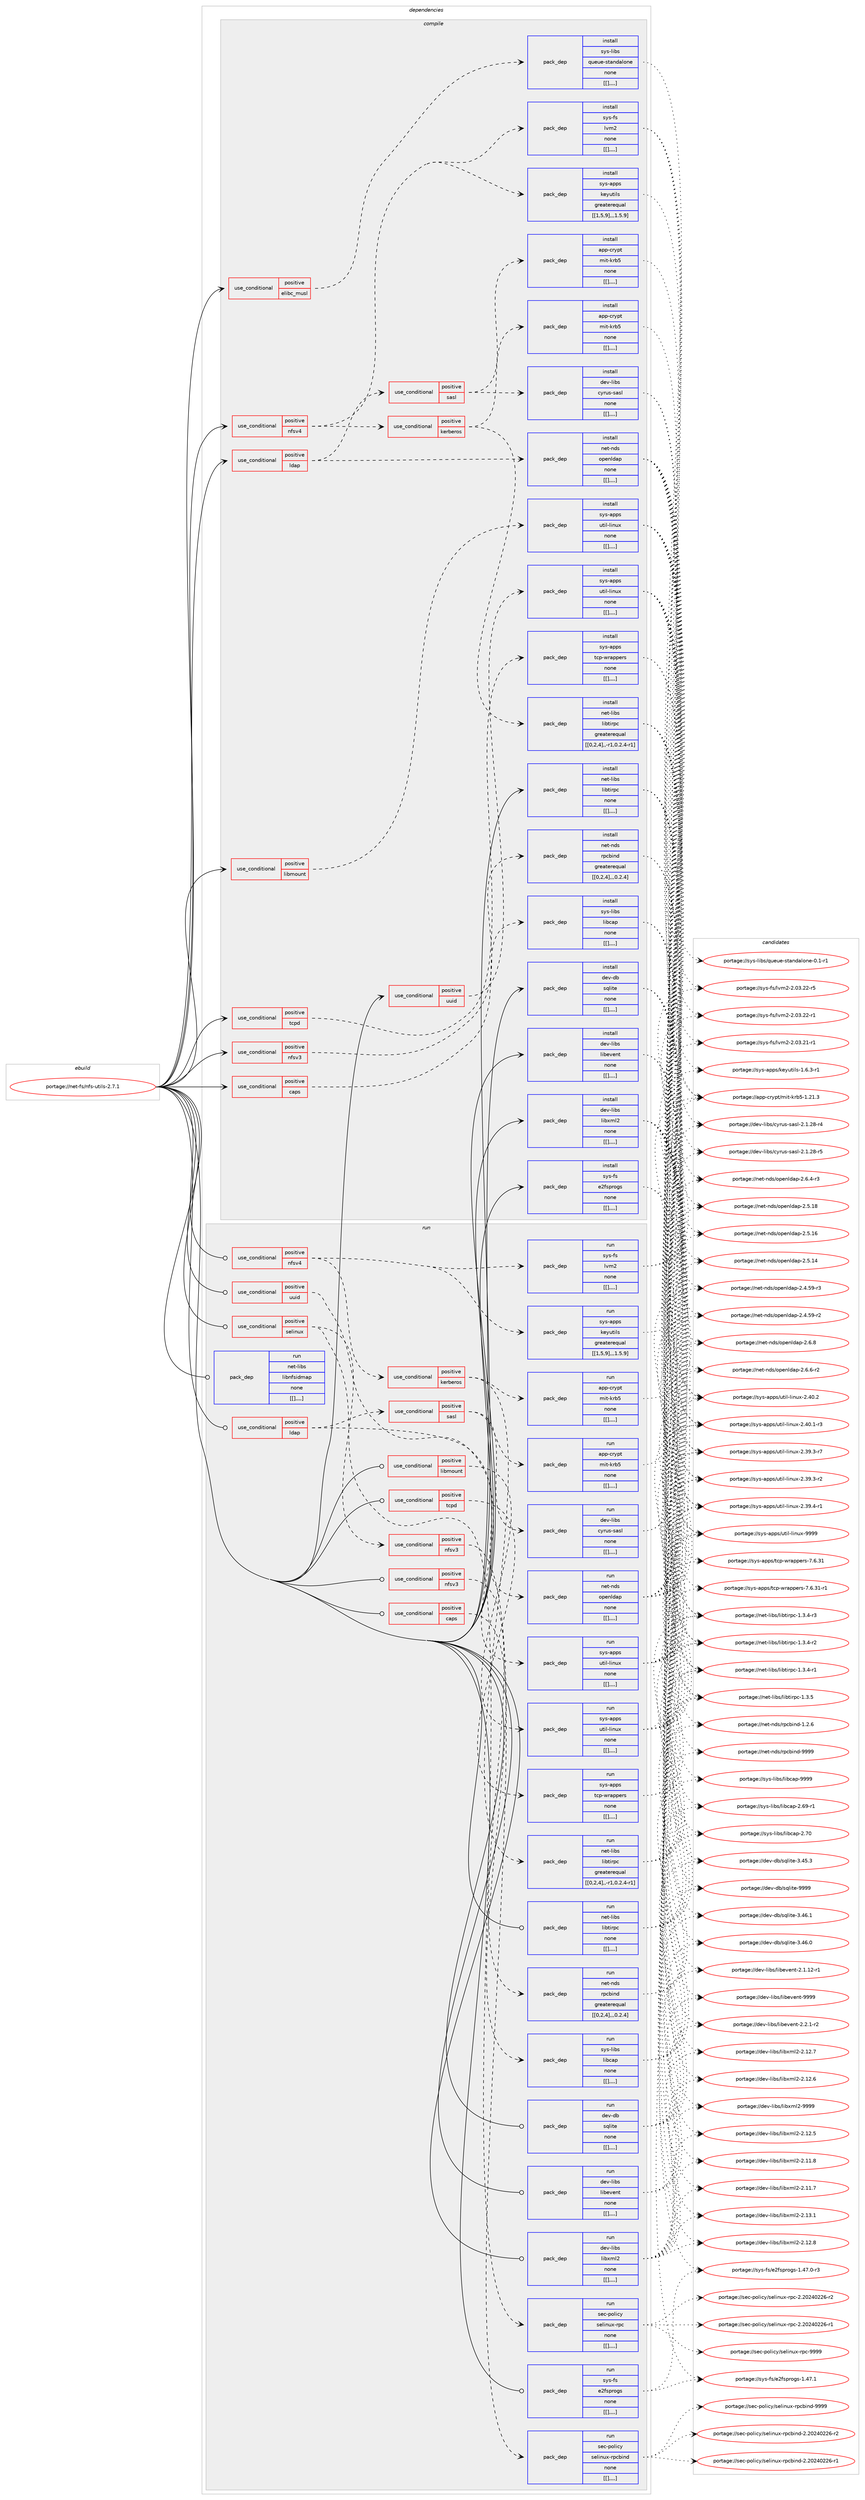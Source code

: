 digraph prolog {

# *************
# Graph options
# *************

newrank=true;
concentrate=true;
compound=true;
graph [rankdir=LR,fontname=Helvetica,fontsize=10,ranksep=1.5];#, ranksep=2.5, nodesep=0.2];
edge  [arrowhead=vee];
node  [fontname=Helvetica,fontsize=10];

# **********
# The ebuild
# **********

subgraph cluster_leftcol {
color=gray;
label=<<i>ebuild</i>>;
id [label="portage://net-fs/nfs-utils-2.7.1", color=red, width=4, href="../net-fs/nfs-utils-2.7.1.svg"];
}

# ****************
# The dependencies
# ****************

subgraph cluster_midcol {
color=gray;
label=<<i>dependencies</i>>;
subgraph cluster_compile {
fillcolor="#eeeeee";
style=filled;
label=<<i>compile</i>>;
subgraph cond95023 {
dependency366448 [label=<<TABLE BORDER="0" CELLBORDER="1" CELLSPACING="0" CELLPADDING="4"><TR><TD ROWSPAN="3" CELLPADDING="10">use_conditional</TD></TR><TR><TD>positive</TD></TR><TR><TD>caps</TD></TR></TABLE>>, shape=none, color=red];
subgraph pack268667 {
dependency366449 [label=<<TABLE BORDER="0" CELLBORDER="1" CELLSPACING="0" CELLPADDING="4" WIDTH="220"><TR><TD ROWSPAN="6" CELLPADDING="30">pack_dep</TD></TR><TR><TD WIDTH="110">install</TD></TR><TR><TD>sys-libs</TD></TR><TR><TD>libcap</TD></TR><TR><TD>none</TD></TR><TR><TD>[[],,,,]</TD></TR></TABLE>>, shape=none, color=blue];
}
dependency366448:e -> dependency366449:w [weight=20,style="dashed",arrowhead="vee"];
}
id:e -> dependency366448:w [weight=20,style="solid",arrowhead="vee"];
subgraph cond95024 {
dependency366450 [label=<<TABLE BORDER="0" CELLBORDER="1" CELLSPACING="0" CELLPADDING="4"><TR><TD ROWSPAN="3" CELLPADDING="10">use_conditional</TD></TR><TR><TD>positive</TD></TR><TR><TD>elibc_musl</TD></TR></TABLE>>, shape=none, color=red];
subgraph pack268668 {
dependency366451 [label=<<TABLE BORDER="0" CELLBORDER="1" CELLSPACING="0" CELLPADDING="4" WIDTH="220"><TR><TD ROWSPAN="6" CELLPADDING="30">pack_dep</TD></TR><TR><TD WIDTH="110">install</TD></TR><TR><TD>sys-libs</TD></TR><TR><TD>queue-standalone</TD></TR><TR><TD>none</TD></TR><TR><TD>[[],,,,]</TD></TR></TABLE>>, shape=none, color=blue];
}
dependency366450:e -> dependency366451:w [weight=20,style="dashed",arrowhead="vee"];
}
id:e -> dependency366450:w [weight=20,style="solid",arrowhead="vee"];
subgraph cond95025 {
dependency366452 [label=<<TABLE BORDER="0" CELLBORDER="1" CELLSPACING="0" CELLPADDING="4"><TR><TD ROWSPAN="3" CELLPADDING="10">use_conditional</TD></TR><TR><TD>positive</TD></TR><TR><TD>ldap</TD></TR></TABLE>>, shape=none, color=red];
subgraph pack268669 {
dependency366453 [label=<<TABLE BORDER="0" CELLBORDER="1" CELLSPACING="0" CELLPADDING="4" WIDTH="220"><TR><TD ROWSPAN="6" CELLPADDING="30">pack_dep</TD></TR><TR><TD WIDTH="110">install</TD></TR><TR><TD>net-nds</TD></TR><TR><TD>openldap</TD></TR><TR><TD>none</TD></TR><TR><TD>[[],,,,]</TD></TR></TABLE>>, shape=none, color=blue];
}
dependency366452:e -> dependency366453:w [weight=20,style="dashed",arrowhead="vee"];
subgraph cond95026 {
dependency366454 [label=<<TABLE BORDER="0" CELLBORDER="1" CELLSPACING="0" CELLPADDING="4"><TR><TD ROWSPAN="3" CELLPADDING="10">use_conditional</TD></TR><TR><TD>positive</TD></TR><TR><TD>sasl</TD></TR></TABLE>>, shape=none, color=red];
subgraph pack268670 {
dependency366455 [label=<<TABLE BORDER="0" CELLBORDER="1" CELLSPACING="0" CELLPADDING="4" WIDTH="220"><TR><TD ROWSPAN="6" CELLPADDING="30">pack_dep</TD></TR><TR><TD WIDTH="110">install</TD></TR><TR><TD>app-crypt</TD></TR><TR><TD>mit-krb5</TD></TR><TR><TD>none</TD></TR><TR><TD>[[],,,,]</TD></TR></TABLE>>, shape=none, color=blue];
}
dependency366454:e -> dependency366455:w [weight=20,style="dashed",arrowhead="vee"];
subgraph pack268671 {
dependency366456 [label=<<TABLE BORDER="0" CELLBORDER="1" CELLSPACING="0" CELLPADDING="4" WIDTH="220"><TR><TD ROWSPAN="6" CELLPADDING="30">pack_dep</TD></TR><TR><TD WIDTH="110">install</TD></TR><TR><TD>dev-libs</TD></TR><TR><TD>cyrus-sasl</TD></TR><TR><TD>none</TD></TR><TR><TD>[[],,,,]</TD></TR></TABLE>>, shape=none, color=blue];
}
dependency366454:e -> dependency366456:w [weight=20,style="dashed",arrowhead="vee"];
}
dependency366452:e -> dependency366454:w [weight=20,style="dashed",arrowhead="vee"];
}
id:e -> dependency366452:w [weight=20,style="solid",arrowhead="vee"];
subgraph cond95027 {
dependency366457 [label=<<TABLE BORDER="0" CELLBORDER="1" CELLSPACING="0" CELLPADDING="4"><TR><TD ROWSPAN="3" CELLPADDING="10">use_conditional</TD></TR><TR><TD>positive</TD></TR><TR><TD>libmount</TD></TR></TABLE>>, shape=none, color=red];
subgraph pack268672 {
dependency366458 [label=<<TABLE BORDER="0" CELLBORDER="1" CELLSPACING="0" CELLPADDING="4" WIDTH="220"><TR><TD ROWSPAN="6" CELLPADDING="30">pack_dep</TD></TR><TR><TD WIDTH="110">install</TD></TR><TR><TD>sys-apps</TD></TR><TR><TD>util-linux</TD></TR><TR><TD>none</TD></TR><TR><TD>[[],,,,]</TD></TR></TABLE>>, shape=none, color=blue];
}
dependency366457:e -> dependency366458:w [weight=20,style="dashed",arrowhead="vee"];
}
id:e -> dependency366457:w [weight=20,style="solid",arrowhead="vee"];
subgraph cond95028 {
dependency366459 [label=<<TABLE BORDER="0" CELLBORDER="1" CELLSPACING="0" CELLPADDING="4"><TR><TD ROWSPAN="3" CELLPADDING="10">use_conditional</TD></TR><TR><TD>positive</TD></TR><TR><TD>nfsv3</TD></TR></TABLE>>, shape=none, color=red];
subgraph pack268673 {
dependency366460 [label=<<TABLE BORDER="0" CELLBORDER="1" CELLSPACING="0" CELLPADDING="4" WIDTH="220"><TR><TD ROWSPAN="6" CELLPADDING="30">pack_dep</TD></TR><TR><TD WIDTH="110">install</TD></TR><TR><TD>net-nds</TD></TR><TR><TD>rpcbind</TD></TR><TR><TD>greaterequal</TD></TR><TR><TD>[[0,2,4],,,0.2.4]</TD></TR></TABLE>>, shape=none, color=blue];
}
dependency366459:e -> dependency366460:w [weight=20,style="dashed",arrowhead="vee"];
}
id:e -> dependency366459:w [weight=20,style="solid",arrowhead="vee"];
subgraph cond95029 {
dependency366461 [label=<<TABLE BORDER="0" CELLBORDER="1" CELLSPACING="0" CELLPADDING="4"><TR><TD ROWSPAN="3" CELLPADDING="10">use_conditional</TD></TR><TR><TD>positive</TD></TR><TR><TD>nfsv4</TD></TR></TABLE>>, shape=none, color=red];
subgraph pack268674 {
dependency366462 [label=<<TABLE BORDER="0" CELLBORDER="1" CELLSPACING="0" CELLPADDING="4" WIDTH="220"><TR><TD ROWSPAN="6" CELLPADDING="30">pack_dep</TD></TR><TR><TD WIDTH="110">install</TD></TR><TR><TD>sys-apps</TD></TR><TR><TD>keyutils</TD></TR><TR><TD>greaterequal</TD></TR><TR><TD>[[1,5,9],,,1.5.9]</TD></TR></TABLE>>, shape=none, color=blue];
}
dependency366461:e -> dependency366462:w [weight=20,style="dashed",arrowhead="vee"];
subgraph pack268675 {
dependency366463 [label=<<TABLE BORDER="0" CELLBORDER="1" CELLSPACING="0" CELLPADDING="4" WIDTH="220"><TR><TD ROWSPAN="6" CELLPADDING="30">pack_dep</TD></TR><TR><TD WIDTH="110">install</TD></TR><TR><TD>sys-fs</TD></TR><TR><TD>lvm2</TD></TR><TR><TD>none</TD></TR><TR><TD>[[],,,,]</TD></TR></TABLE>>, shape=none, color=blue];
}
dependency366461:e -> dependency366463:w [weight=20,style="dashed",arrowhead="vee"];
subgraph cond95030 {
dependency366464 [label=<<TABLE BORDER="0" CELLBORDER="1" CELLSPACING="0" CELLPADDING="4"><TR><TD ROWSPAN="3" CELLPADDING="10">use_conditional</TD></TR><TR><TD>positive</TD></TR><TR><TD>kerberos</TD></TR></TABLE>>, shape=none, color=red];
subgraph pack268676 {
dependency366465 [label=<<TABLE BORDER="0" CELLBORDER="1" CELLSPACING="0" CELLPADDING="4" WIDTH="220"><TR><TD ROWSPAN="6" CELLPADDING="30">pack_dep</TD></TR><TR><TD WIDTH="110">install</TD></TR><TR><TD>net-libs</TD></TR><TR><TD>libtirpc</TD></TR><TR><TD>greaterequal</TD></TR><TR><TD>[[0,2,4],,-r1,0.2.4-r1]</TD></TR></TABLE>>, shape=none, color=blue];
}
dependency366464:e -> dependency366465:w [weight=20,style="dashed",arrowhead="vee"];
subgraph pack268677 {
dependency366466 [label=<<TABLE BORDER="0" CELLBORDER="1" CELLSPACING="0" CELLPADDING="4" WIDTH="220"><TR><TD ROWSPAN="6" CELLPADDING="30">pack_dep</TD></TR><TR><TD WIDTH="110">install</TD></TR><TR><TD>app-crypt</TD></TR><TR><TD>mit-krb5</TD></TR><TR><TD>none</TD></TR><TR><TD>[[],,,,]</TD></TR></TABLE>>, shape=none, color=blue];
}
dependency366464:e -> dependency366466:w [weight=20,style="dashed",arrowhead="vee"];
}
dependency366461:e -> dependency366464:w [weight=20,style="dashed",arrowhead="vee"];
}
id:e -> dependency366461:w [weight=20,style="solid",arrowhead="vee"];
subgraph cond95031 {
dependency366467 [label=<<TABLE BORDER="0" CELLBORDER="1" CELLSPACING="0" CELLPADDING="4"><TR><TD ROWSPAN="3" CELLPADDING="10">use_conditional</TD></TR><TR><TD>positive</TD></TR><TR><TD>tcpd</TD></TR></TABLE>>, shape=none, color=red];
subgraph pack268678 {
dependency366468 [label=<<TABLE BORDER="0" CELLBORDER="1" CELLSPACING="0" CELLPADDING="4" WIDTH="220"><TR><TD ROWSPAN="6" CELLPADDING="30">pack_dep</TD></TR><TR><TD WIDTH="110">install</TD></TR><TR><TD>sys-apps</TD></TR><TR><TD>tcp-wrappers</TD></TR><TR><TD>none</TD></TR><TR><TD>[[],,,,]</TD></TR></TABLE>>, shape=none, color=blue];
}
dependency366467:e -> dependency366468:w [weight=20,style="dashed",arrowhead="vee"];
}
id:e -> dependency366467:w [weight=20,style="solid",arrowhead="vee"];
subgraph cond95032 {
dependency366469 [label=<<TABLE BORDER="0" CELLBORDER="1" CELLSPACING="0" CELLPADDING="4"><TR><TD ROWSPAN="3" CELLPADDING="10">use_conditional</TD></TR><TR><TD>positive</TD></TR><TR><TD>uuid</TD></TR></TABLE>>, shape=none, color=red];
subgraph pack268679 {
dependency366470 [label=<<TABLE BORDER="0" CELLBORDER="1" CELLSPACING="0" CELLPADDING="4" WIDTH="220"><TR><TD ROWSPAN="6" CELLPADDING="30">pack_dep</TD></TR><TR><TD WIDTH="110">install</TD></TR><TR><TD>sys-apps</TD></TR><TR><TD>util-linux</TD></TR><TR><TD>none</TD></TR><TR><TD>[[],,,,]</TD></TR></TABLE>>, shape=none, color=blue];
}
dependency366469:e -> dependency366470:w [weight=20,style="dashed",arrowhead="vee"];
}
id:e -> dependency366469:w [weight=20,style="solid",arrowhead="vee"];
subgraph pack268680 {
dependency366471 [label=<<TABLE BORDER="0" CELLBORDER="1" CELLSPACING="0" CELLPADDING="4" WIDTH="220"><TR><TD ROWSPAN="6" CELLPADDING="30">pack_dep</TD></TR><TR><TD WIDTH="110">install</TD></TR><TR><TD>dev-db</TD></TR><TR><TD>sqlite</TD></TR><TR><TD>none</TD></TR><TR><TD>[[],,,,]</TD></TR></TABLE>>, shape=none, color=blue];
}
id:e -> dependency366471:w [weight=20,style="solid",arrowhead="vee"];
subgraph pack268681 {
dependency366472 [label=<<TABLE BORDER="0" CELLBORDER="1" CELLSPACING="0" CELLPADDING="4" WIDTH="220"><TR><TD ROWSPAN="6" CELLPADDING="30">pack_dep</TD></TR><TR><TD WIDTH="110">install</TD></TR><TR><TD>dev-libs</TD></TR><TR><TD>libevent</TD></TR><TR><TD>none</TD></TR><TR><TD>[[],,,,]</TD></TR></TABLE>>, shape=none, color=blue];
}
id:e -> dependency366472:w [weight=20,style="solid",arrowhead="vee"];
subgraph pack268682 {
dependency366473 [label=<<TABLE BORDER="0" CELLBORDER="1" CELLSPACING="0" CELLPADDING="4" WIDTH="220"><TR><TD ROWSPAN="6" CELLPADDING="30">pack_dep</TD></TR><TR><TD WIDTH="110">install</TD></TR><TR><TD>dev-libs</TD></TR><TR><TD>libxml2</TD></TR><TR><TD>none</TD></TR><TR><TD>[[],,,,]</TD></TR></TABLE>>, shape=none, color=blue];
}
id:e -> dependency366473:w [weight=20,style="solid",arrowhead="vee"];
subgraph pack268683 {
dependency366474 [label=<<TABLE BORDER="0" CELLBORDER="1" CELLSPACING="0" CELLPADDING="4" WIDTH="220"><TR><TD ROWSPAN="6" CELLPADDING="30">pack_dep</TD></TR><TR><TD WIDTH="110">install</TD></TR><TR><TD>net-libs</TD></TR><TR><TD>libtirpc</TD></TR><TR><TD>none</TD></TR><TR><TD>[[],,,,]</TD></TR></TABLE>>, shape=none, color=blue];
}
id:e -> dependency366474:w [weight=20,style="solid",arrowhead="vee"];
subgraph pack268684 {
dependency366475 [label=<<TABLE BORDER="0" CELLBORDER="1" CELLSPACING="0" CELLPADDING="4" WIDTH="220"><TR><TD ROWSPAN="6" CELLPADDING="30">pack_dep</TD></TR><TR><TD WIDTH="110">install</TD></TR><TR><TD>sys-fs</TD></TR><TR><TD>e2fsprogs</TD></TR><TR><TD>none</TD></TR><TR><TD>[[],,,,]</TD></TR></TABLE>>, shape=none, color=blue];
}
id:e -> dependency366475:w [weight=20,style="solid",arrowhead="vee"];
}
subgraph cluster_compileandrun {
fillcolor="#eeeeee";
style=filled;
label=<<i>compile and run</i>>;
}
subgraph cluster_run {
fillcolor="#eeeeee";
style=filled;
label=<<i>run</i>>;
subgraph cond95033 {
dependency366476 [label=<<TABLE BORDER="0" CELLBORDER="1" CELLSPACING="0" CELLPADDING="4"><TR><TD ROWSPAN="3" CELLPADDING="10">use_conditional</TD></TR><TR><TD>positive</TD></TR><TR><TD>caps</TD></TR></TABLE>>, shape=none, color=red];
subgraph pack268685 {
dependency366477 [label=<<TABLE BORDER="0" CELLBORDER="1" CELLSPACING="0" CELLPADDING="4" WIDTH="220"><TR><TD ROWSPAN="6" CELLPADDING="30">pack_dep</TD></TR><TR><TD WIDTH="110">run</TD></TR><TR><TD>sys-libs</TD></TR><TR><TD>libcap</TD></TR><TR><TD>none</TD></TR><TR><TD>[[],,,,]</TD></TR></TABLE>>, shape=none, color=blue];
}
dependency366476:e -> dependency366477:w [weight=20,style="dashed",arrowhead="vee"];
}
id:e -> dependency366476:w [weight=20,style="solid",arrowhead="odot"];
subgraph cond95034 {
dependency366478 [label=<<TABLE BORDER="0" CELLBORDER="1" CELLSPACING="0" CELLPADDING="4"><TR><TD ROWSPAN="3" CELLPADDING="10">use_conditional</TD></TR><TR><TD>positive</TD></TR><TR><TD>ldap</TD></TR></TABLE>>, shape=none, color=red];
subgraph pack268686 {
dependency366479 [label=<<TABLE BORDER="0" CELLBORDER="1" CELLSPACING="0" CELLPADDING="4" WIDTH="220"><TR><TD ROWSPAN="6" CELLPADDING="30">pack_dep</TD></TR><TR><TD WIDTH="110">run</TD></TR><TR><TD>net-nds</TD></TR><TR><TD>openldap</TD></TR><TR><TD>none</TD></TR><TR><TD>[[],,,,]</TD></TR></TABLE>>, shape=none, color=blue];
}
dependency366478:e -> dependency366479:w [weight=20,style="dashed",arrowhead="vee"];
subgraph cond95035 {
dependency366480 [label=<<TABLE BORDER="0" CELLBORDER="1" CELLSPACING="0" CELLPADDING="4"><TR><TD ROWSPAN="3" CELLPADDING="10">use_conditional</TD></TR><TR><TD>positive</TD></TR><TR><TD>sasl</TD></TR></TABLE>>, shape=none, color=red];
subgraph pack268687 {
dependency366481 [label=<<TABLE BORDER="0" CELLBORDER="1" CELLSPACING="0" CELLPADDING="4" WIDTH="220"><TR><TD ROWSPAN="6" CELLPADDING="30">pack_dep</TD></TR><TR><TD WIDTH="110">run</TD></TR><TR><TD>app-crypt</TD></TR><TR><TD>mit-krb5</TD></TR><TR><TD>none</TD></TR><TR><TD>[[],,,,]</TD></TR></TABLE>>, shape=none, color=blue];
}
dependency366480:e -> dependency366481:w [weight=20,style="dashed",arrowhead="vee"];
subgraph pack268688 {
dependency366482 [label=<<TABLE BORDER="0" CELLBORDER="1" CELLSPACING="0" CELLPADDING="4" WIDTH="220"><TR><TD ROWSPAN="6" CELLPADDING="30">pack_dep</TD></TR><TR><TD WIDTH="110">run</TD></TR><TR><TD>dev-libs</TD></TR><TR><TD>cyrus-sasl</TD></TR><TR><TD>none</TD></TR><TR><TD>[[],,,,]</TD></TR></TABLE>>, shape=none, color=blue];
}
dependency366480:e -> dependency366482:w [weight=20,style="dashed",arrowhead="vee"];
}
dependency366478:e -> dependency366480:w [weight=20,style="dashed",arrowhead="vee"];
}
id:e -> dependency366478:w [weight=20,style="solid",arrowhead="odot"];
subgraph cond95036 {
dependency366483 [label=<<TABLE BORDER="0" CELLBORDER="1" CELLSPACING="0" CELLPADDING="4"><TR><TD ROWSPAN="3" CELLPADDING="10">use_conditional</TD></TR><TR><TD>positive</TD></TR><TR><TD>libmount</TD></TR></TABLE>>, shape=none, color=red];
subgraph pack268689 {
dependency366484 [label=<<TABLE BORDER="0" CELLBORDER="1" CELLSPACING="0" CELLPADDING="4" WIDTH="220"><TR><TD ROWSPAN="6" CELLPADDING="30">pack_dep</TD></TR><TR><TD WIDTH="110">run</TD></TR><TR><TD>sys-apps</TD></TR><TR><TD>util-linux</TD></TR><TR><TD>none</TD></TR><TR><TD>[[],,,,]</TD></TR></TABLE>>, shape=none, color=blue];
}
dependency366483:e -> dependency366484:w [weight=20,style="dashed",arrowhead="vee"];
}
id:e -> dependency366483:w [weight=20,style="solid",arrowhead="odot"];
subgraph cond95037 {
dependency366485 [label=<<TABLE BORDER="0" CELLBORDER="1" CELLSPACING="0" CELLPADDING="4"><TR><TD ROWSPAN="3" CELLPADDING="10">use_conditional</TD></TR><TR><TD>positive</TD></TR><TR><TD>nfsv3</TD></TR></TABLE>>, shape=none, color=red];
subgraph pack268690 {
dependency366486 [label=<<TABLE BORDER="0" CELLBORDER="1" CELLSPACING="0" CELLPADDING="4" WIDTH="220"><TR><TD ROWSPAN="6" CELLPADDING="30">pack_dep</TD></TR><TR><TD WIDTH="110">run</TD></TR><TR><TD>net-nds</TD></TR><TR><TD>rpcbind</TD></TR><TR><TD>greaterequal</TD></TR><TR><TD>[[0,2,4],,,0.2.4]</TD></TR></TABLE>>, shape=none, color=blue];
}
dependency366485:e -> dependency366486:w [weight=20,style="dashed",arrowhead="vee"];
}
id:e -> dependency366485:w [weight=20,style="solid",arrowhead="odot"];
subgraph cond95038 {
dependency366487 [label=<<TABLE BORDER="0" CELLBORDER="1" CELLSPACING="0" CELLPADDING="4"><TR><TD ROWSPAN="3" CELLPADDING="10">use_conditional</TD></TR><TR><TD>positive</TD></TR><TR><TD>nfsv4</TD></TR></TABLE>>, shape=none, color=red];
subgraph pack268691 {
dependency366488 [label=<<TABLE BORDER="0" CELLBORDER="1" CELLSPACING="0" CELLPADDING="4" WIDTH="220"><TR><TD ROWSPAN="6" CELLPADDING="30">pack_dep</TD></TR><TR><TD WIDTH="110">run</TD></TR><TR><TD>sys-apps</TD></TR><TR><TD>keyutils</TD></TR><TR><TD>greaterequal</TD></TR><TR><TD>[[1,5,9],,,1.5.9]</TD></TR></TABLE>>, shape=none, color=blue];
}
dependency366487:e -> dependency366488:w [weight=20,style="dashed",arrowhead="vee"];
subgraph pack268692 {
dependency366489 [label=<<TABLE BORDER="0" CELLBORDER="1" CELLSPACING="0" CELLPADDING="4" WIDTH="220"><TR><TD ROWSPAN="6" CELLPADDING="30">pack_dep</TD></TR><TR><TD WIDTH="110">run</TD></TR><TR><TD>sys-fs</TD></TR><TR><TD>lvm2</TD></TR><TR><TD>none</TD></TR><TR><TD>[[],,,,]</TD></TR></TABLE>>, shape=none, color=blue];
}
dependency366487:e -> dependency366489:w [weight=20,style="dashed",arrowhead="vee"];
subgraph cond95039 {
dependency366490 [label=<<TABLE BORDER="0" CELLBORDER="1" CELLSPACING="0" CELLPADDING="4"><TR><TD ROWSPAN="3" CELLPADDING="10">use_conditional</TD></TR><TR><TD>positive</TD></TR><TR><TD>kerberos</TD></TR></TABLE>>, shape=none, color=red];
subgraph pack268693 {
dependency366491 [label=<<TABLE BORDER="0" CELLBORDER="1" CELLSPACING="0" CELLPADDING="4" WIDTH="220"><TR><TD ROWSPAN="6" CELLPADDING="30">pack_dep</TD></TR><TR><TD WIDTH="110">run</TD></TR><TR><TD>net-libs</TD></TR><TR><TD>libtirpc</TD></TR><TR><TD>greaterequal</TD></TR><TR><TD>[[0,2,4],,-r1,0.2.4-r1]</TD></TR></TABLE>>, shape=none, color=blue];
}
dependency366490:e -> dependency366491:w [weight=20,style="dashed",arrowhead="vee"];
subgraph pack268694 {
dependency366492 [label=<<TABLE BORDER="0" CELLBORDER="1" CELLSPACING="0" CELLPADDING="4" WIDTH="220"><TR><TD ROWSPAN="6" CELLPADDING="30">pack_dep</TD></TR><TR><TD WIDTH="110">run</TD></TR><TR><TD>app-crypt</TD></TR><TR><TD>mit-krb5</TD></TR><TR><TD>none</TD></TR><TR><TD>[[],,,,]</TD></TR></TABLE>>, shape=none, color=blue];
}
dependency366490:e -> dependency366492:w [weight=20,style="dashed",arrowhead="vee"];
}
dependency366487:e -> dependency366490:w [weight=20,style="dashed",arrowhead="vee"];
}
id:e -> dependency366487:w [weight=20,style="solid",arrowhead="odot"];
subgraph cond95040 {
dependency366493 [label=<<TABLE BORDER="0" CELLBORDER="1" CELLSPACING="0" CELLPADDING="4"><TR><TD ROWSPAN="3" CELLPADDING="10">use_conditional</TD></TR><TR><TD>positive</TD></TR><TR><TD>selinux</TD></TR></TABLE>>, shape=none, color=red];
subgraph pack268695 {
dependency366494 [label=<<TABLE BORDER="0" CELLBORDER="1" CELLSPACING="0" CELLPADDING="4" WIDTH="220"><TR><TD ROWSPAN="6" CELLPADDING="30">pack_dep</TD></TR><TR><TD WIDTH="110">run</TD></TR><TR><TD>sec-policy</TD></TR><TR><TD>selinux-rpc</TD></TR><TR><TD>none</TD></TR><TR><TD>[[],,,,]</TD></TR></TABLE>>, shape=none, color=blue];
}
dependency366493:e -> dependency366494:w [weight=20,style="dashed",arrowhead="vee"];
subgraph cond95041 {
dependency366495 [label=<<TABLE BORDER="0" CELLBORDER="1" CELLSPACING="0" CELLPADDING="4"><TR><TD ROWSPAN="3" CELLPADDING="10">use_conditional</TD></TR><TR><TD>positive</TD></TR><TR><TD>nfsv3</TD></TR></TABLE>>, shape=none, color=red];
subgraph pack268696 {
dependency366496 [label=<<TABLE BORDER="0" CELLBORDER="1" CELLSPACING="0" CELLPADDING="4" WIDTH="220"><TR><TD ROWSPAN="6" CELLPADDING="30">pack_dep</TD></TR><TR><TD WIDTH="110">run</TD></TR><TR><TD>sec-policy</TD></TR><TR><TD>selinux-rpcbind</TD></TR><TR><TD>none</TD></TR><TR><TD>[[],,,,]</TD></TR></TABLE>>, shape=none, color=blue];
}
dependency366495:e -> dependency366496:w [weight=20,style="dashed",arrowhead="vee"];
}
dependency366493:e -> dependency366495:w [weight=20,style="dashed",arrowhead="vee"];
}
id:e -> dependency366493:w [weight=20,style="solid",arrowhead="odot"];
subgraph cond95042 {
dependency366497 [label=<<TABLE BORDER="0" CELLBORDER="1" CELLSPACING="0" CELLPADDING="4"><TR><TD ROWSPAN="3" CELLPADDING="10">use_conditional</TD></TR><TR><TD>positive</TD></TR><TR><TD>tcpd</TD></TR></TABLE>>, shape=none, color=red];
subgraph pack268697 {
dependency366498 [label=<<TABLE BORDER="0" CELLBORDER="1" CELLSPACING="0" CELLPADDING="4" WIDTH="220"><TR><TD ROWSPAN="6" CELLPADDING="30">pack_dep</TD></TR><TR><TD WIDTH="110">run</TD></TR><TR><TD>sys-apps</TD></TR><TR><TD>tcp-wrappers</TD></TR><TR><TD>none</TD></TR><TR><TD>[[],,,,]</TD></TR></TABLE>>, shape=none, color=blue];
}
dependency366497:e -> dependency366498:w [weight=20,style="dashed",arrowhead="vee"];
}
id:e -> dependency366497:w [weight=20,style="solid",arrowhead="odot"];
subgraph cond95043 {
dependency366499 [label=<<TABLE BORDER="0" CELLBORDER="1" CELLSPACING="0" CELLPADDING="4"><TR><TD ROWSPAN="3" CELLPADDING="10">use_conditional</TD></TR><TR><TD>positive</TD></TR><TR><TD>uuid</TD></TR></TABLE>>, shape=none, color=red];
subgraph pack268698 {
dependency366500 [label=<<TABLE BORDER="0" CELLBORDER="1" CELLSPACING="0" CELLPADDING="4" WIDTH="220"><TR><TD ROWSPAN="6" CELLPADDING="30">pack_dep</TD></TR><TR><TD WIDTH="110">run</TD></TR><TR><TD>sys-apps</TD></TR><TR><TD>util-linux</TD></TR><TR><TD>none</TD></TR><TR><TD>[[],,,,]</TD></TR></TABLE>>, shape=none, color=blue];
}
dependency366499:e -> dependency366500:w [weight=20,style="dashed",arrowhead="vee"];
}
id:e -> dependency366499:w [weight=20,style="solid",arrowhead="odot"];
subgraph pack268699 {
dependency366501 [label=<<TABLE BORDER="0" CELLBORDER="1" CELLSPACING="0" CELLPADDING="4" WIDTH="220"><TR><TD ROWSPAN="6" CELLPADDING="30">pack_dep</TD></TR><TR><TD WIDTH="110">run</TD></TR><TR><TD>dev-db</TD></TR><TR><TD>sqlite</TD></TR><TR><TD>none</TD></TR><TR><TD>[[],,,,]</TD></TR></TABLE>>, shape=none, color=blue];
}
id:e -> dependency366501:w [weight=20,style="solid",arrowhead="odot"];
subgraph pack268700 {
dependency366502 [label=<<TABLE BORDER="0" CELLBORDER="1" CELLSPACING="0" CELLPADDING="4" WIDTH="220"><TR><TD ROWSPAN="6" CELLPADDING="30">pack_dep</TD></TR><TR><TD WIDTH="110">run</TD></TR><TR><TD>dev-libs</TD></TR><TR><TD>libevent</TD></TR><TR><TD>none</TD></TR><TR><TD>[[],,,,]</TD></TR></TABLE>>, shape=none, color=blue];
}
id:e -> dependency366502:w [weight=20,style="solid",arrowhead="odot"];
subgraph pack268701 {
dependency366503 [label=<<TABLE BORDER="0" CELLBORDER="1" CELLSPACING="0" CELLPADDING="4" WIDTH="220"><TR><TD ROWSPAN="6" CELLPADDING="30">pack_dep</TD></TR><TR><TD WIDTH="110">run</TD></TR><TR><TD>dev-libs</TD></TR><TR><TD>libxml2</TD></TR><TR><TD>none</TD></TR><TR><TD>[[],,,,]</TD></TR></TABLE>>, shape=none, color=blue];
}
id:e -> dependency366503:w [weight=20,style="solid",arrowhead="odot"];
subgraph pack268702 {
dependency366504 [label=<<TABLE BORDER="0" CELLBORDER="1" CELLSPACING="0" CELLPADDING="4" WIDTH="220"><TR><TD ROWSPAN="6" CELLPADDING="30">pack_dep</TD></TR><TR><TD WIDTH="110">run</TD></TR><TR><TD>net-libs</TD></TR><TR><TD>libtirpc</TD></TR><TR><TD>none</TD></TR><TR><TD>[[],,,,]</TD></TR></TABLE>>, shape=none, color=blue];
}
id:e -> dependency366504:w [weight=20,style="solid",arrowhead="odot"];
subgraph pack268703 {
dependency366505 [label=<<TABLE BORDER="0" CELLBORDER="1" CELLSPACING="0" CELLPADDING="4" WIDTH="220"><TR><TD ROWSPAN="6" CELLPADDING="30">pack_dep</TD></TR><TR><TD WIDTH="110">run</TD></TR><TR><TD>sys-fs</TD></TR><TR><TD>e2fsprogs</TD></TR><TR><TD>none</TD></TR><TR><TD>[[],,,,]</TD></TR></TABLE>>, shape=none, color=blue];
}
id:e -> dependency366505:w [weight=20,style="solid",arrowhead="odot"];
subgraph pack268704 {
dependency366506 [label=<<TABLE BORDER="0" CELLBORDER="1" CELLSPACING="0" CELLPADDING="4" WIDTH="220"><TR><TD ROWSPAN="6" CELLPADDING="30">pack_dep</TD></TR><TR><TD WIDTH="110">run</TD></TR><TR><TD>net-libs</TD></TR><TR><TD>libnfsidmap</TD></TR><TR><TD>none</TD></TR><TR><TD>[[],,,,]</TD></TR></TABLE>>, shape=none, color=blue];
}
id:e -> dependency366506:w [weight=20,style="solid",arrowhead="odot"];
}
}

# **************
# The candidates
# **************

subgraph cluster_choices {
rank=same;
color=gray;
label=<<i>candidates</i>>;

subgraph choice268667 {
color=black;
nodesep=1;
choice1151211154510810598115471081059899971124557575757 [label="portage://sys-libs/libcap-9999", color=red, width=4,href="../sys-libs/libcap-9999.svg"];
choice1151211154510810598115471081059899971124550465548 [label="portage://sys-libs/libcap-2.70", color=red, width=4,href="../sys-libs/libcap-2.70.svg"];
choice11512111545108105981154710810598999711245504654574511449 [label="portage://sys-libs/libcap-2.69-r1", color=red, width=4,href="../sys-libs/libcap-2.69-r1.svg"];
dependency366449:e -> choice1151211154510810598115471081059899971124557575757:w [style=dotted,weight="100"];
dependency366449:e -> choice1151211154510810598115471081059899971124550465548:w [style=dotted,weight="100"];
dependency366449:e -> choice11512111545108105981154710810598999711245504654574511449:w [style=dotted,weight="100"];
}
subgraph choice268668 {
color=black;
nodesep=1;
choice115121115451081059811547113117101117101451151169711010097108111110101454846494511449 [label="portage://sys-libs/queue-standalone-0.1-r1", color=red, width=4,href="../sys-libs/queue-standalone-0.1-r1.svg"];
dependency366451:e -> choice115121115451081059811547113117101117101451151169711010097108111110101454846494511449:w [style=dotted,weight="100"];
}
subgraph choice268669 {
color=black;
nodesep=1;
choice110101116451101001154711111210111010810097112455046544656 [label="portage://net-nds/openldap-2.6.8", color=red, width=4,href="../net-nds/openldap-2.6.8.svg"];
choice1101011164511010011547111112101110108100971124550465446544511450 [label="portage://net-nds/openldap-2.6.6-r2", color=red, width=4,href="../net-nds/openldap-2.6.6-r2.svg"];
choice1101011164511010011547111112101110108100971124550465446524511451 [label="portage://net-nds/openldap-2.6.4-r3", color=red, width=4,href="../net-nds/openldap-2.6.4-r3.svg"];
choice11010111645110100115471111121011101081009711245504653464956 [label="portage://net-nds/openldap-2.5.18", color=red, width=4,href="../net-nds/openldap-2.5.18.svg"];
choice11010111645110100115471111121011101081009711245504653464954 [label="portage://net-nds/openldap-2.5.16", color=red, width=4,href="../net-nds/openldap-2.5.16.svg"];
choice11010111645110100115471111121011101081009711245504653464952 [label="portage://net-nds/openldap-2.5.14", color=red, width=4,href="../net-nds/openldap-2.5.14.svg"];
choice110101116451101001154711111210111010810097112455046524653574511451 [label="portage://net-nds/openldap-2.4.59-r3", color=red, width=4,href="../net-nds/openldap-2.4.59-r3.svg"];
choice110101116451101001154711111210111010810097112455046524653574511450 [label="portage://net-nds/openldap-2.4.59-r2", color=red, width=4,href="../net-nds/openldap-2.4.59-r2.svg"];
dependency366453:e -> choice110101116451101001154711111210111010810097112455046544656:w [style=dotted,weight="100"];
dependency366453:e -> choice1101011164511010011547111112101110108100971124550465446544511450:w [style=dotted,weight="100"];
dependency366453:e -> choice1101011164511010011547111112101110108100971124550465446524511451:w [style=dotted,weight="100"];
dependency366453:e -> choice11010111645110100115471111121011101081009711245504653464956:w [style=dotted,weight="100"];
dependency366453:e -> choice11010111645110100115471111121011101081009711245504653464954:w [style=dotted,weight="100"];
dependency366453:e -> choice11010111645110100115471111121011101081009711245504653464952:w [style=dotted,weight="100"];
dependency366453:e -> choice110101116451101001154711111210111010810097112455046524653574511451:w [style=dotted,weight="100"];
dependency366453:e -> choice110101116451101001154711111210111010810097112455046524653574511450:w [style=dotted,weight="100"];
}
subgraph choice268670 {
color=black;
nodesep=1;
choice9711211245991141211121164710910511645107114985345494650494651 [label="portage://app-crypt/mit-krb5-1.21.3", color=red, width=4,href="../app-crypt/mit-krb5-1.21.3.svg"];
dependency366455:e -> choice9711211245991141211121164710910511645107114985345494650494651:w [style=dotted,weight="100"];
}
subgraph choice268671 {
color=black;
nodesep=1;
choice100101118451081059811547991211141171154511597115108455046494650564511453 [label="portage://dev-libs/cyrus-sasl-2.1.28-r5", color=red, width=4,href="../dev-libs/cyrus-sasl-2.1.28-r5.svg"];
choice100101118451081059811547991211141171154511597115108455046494650564511452 [label="portage://dev-libs/cyrus-sasl-2.1.28-r4", color=red, width=4,href="../dev-libs/cyrus-sasl-2.1.28-r4.svg"];
dependency366456:e -> choice100101118451081059811547991211141171154511597115108455046494650564511453:w [style=dotted,weight="100"];
dependency366456:e -> choice100101118451081059811547991211141171154511597115108455046494650564511452:w [style=dotted,weight="100"];
}
subgraph choice268672 {
color=black;
nodesep=1;
choice115121115459711211211547117116105108451081051101171204557575757 [label="portage://sys-apps/util-linux-9999", color=red, width=4,href="../sys-apps/util-linux-9999.svg"];
choice1151211154597112112115471171161051084510810511011712045504652484650 [label="portage://sys-apps/util-linux-2.40.2", color=red, width=4,href="../sys-apps/util-linux-2.40.2.svg"];
choice11512111545971121121154711711610510845108105110117120455046524846494511451 [label="portage://sys-apps/util-linux-2.40.1-r3", color=red, width=4,href="../sys-apps/util-linux-2.40.1-r3.svg"];
choice11512111545971121121154711711610510845108105110117120455046515746524511449 [label="portage://sys-apps/util-linux-2.39.4-r1", color=red, width=4,href="../sys-apps/util-linux-2.39.4-r1.svg"];
choice11512111545971121121154711711610510845108105110117120455046515746514511455 [label="portage://sys-apps/util-linux-2.39.3-r7", color=red, width=4,href="../sys-apps/util-linux-2.39.3-r7.svg"];
choice11512111545971121121154711711610510845108105110117120455046515746514511450 [label="portage://sys-apps/util-linux-2.39.3-r2", color=red, width=4,href="../sys-apps/util-linux-2.39.3-r2.svg"];
dependency366458:e -> choice115121115459711211211547117116105108451081051101171204557575757:w [style=dotted,weight="100"];
dependency366458:e -> choice1151211154597112112115471171161051084510810511011712045504652484650:w [style=dotted,weight="100"];
dependency366458:e -> choice11512111545971121121154711711610510845108105110117120455046524846494511451:w [style=dotted,weight="100"];
dependency366458:e -> choice11512111545971121121154711711610510845108105110117120455046515746524511449:w [style=dotted,weight="100"];
dependency366458:e -> choice11512111545971121121154711711610510845108105110117120455046515746514511455:w [style=dotted,weight="100"];
dependency366458:e -> choice11512111545971121121154711711610510845108105110117120455046515746514511450:w [style=dotted,weight="100"];
}
subgraph choice268673 {
color=black;
nodesep=1;
choice110101116451101001154711411299981051101004557575757 [label="portage://net-nds/rpcbind-9999", color=red, width=4,href="../net-nds/rpcbind-9999.svg"];
choice11010111645110100115471141129998105110100454946504654 [label="portage://net-nds/rpcbind-1.2.6", color=red, width=4,href="../net-nds/rpcbind-1.2.6.svg"];
dependency366460:e -> choice110101116451101001154711411299981051101004557575757:w [style=dotted,weight="100"];
dependency366460:e -> choice11010111645110100115471141129998105110100454946504654:w [style=dotted,weight="100"];
}
subgraph choice268674 {
color=black;
nodesep=1;
choice1151211154597112112115471071011211171161051081154549465446514511449 [label="portage://sys-apps/keyutils-1.6.3-r1", color=red, width=4,href="../sys-apps/keyutils-1.6.3-r1.svg"];
dependency366462:e -> choice1151211154597112112115471071011211171161051081154549465446514511449:w [style=dotted,weight="100"];
}
subgraph choice268675 {
color=black;
nodesep=1;
choice11512111545102115471081181095045504648514650504511453 [label="portage://sys-fs/lvm2-2.03.22-r5", color=red, width=4,href="../sys-fs/lvm2-2.03.22-r5.svg"];
choice11512111545102115471081181095045504648514650504511449 [label="portage://sys-fs/lvm2-2.03.22-r1", color=red, width=4,href="../sys-fs/lvm2-2.03.22-r1.svg"];
choice11512111545102115471081181095045504648514650494511449 [label="portage://sys-fs/lvm2-2.03.21-r1", color=red, width=4,href="../sys-fs/lvm2-2.03.21-r1.svg"];
dependency366463:e -> choice11512111545102115471081181095045504648514650504511453:w [style=dotted,weight="100"];
dependency366463:e -> choice11512111545102115471081181095045504648514650504511449:w [style=dotted,weight="100"];
dependency366463:e -> choice11512111545102115471081181095045504648514650494511449:w [style=dotted,weight="100"];
}
subgraph choice268676 {
color=black;
nodesep=1;
choice1101011164510810598115471081059811610511411299454946514653 [label="portage://net-libs/libtirpc-1.3.5", color=red, width=4,href="../net-libs/libtirpc-1.3.5.svg"];
choice11010111645108105981154710810598116105114112994549465146524511451 [label="portage://net-libs/libtirpc-1.3.4-r3", color=red, width=4,href="../net-libs/libtirpc-1.3.4-r3.svg"];
choice11010111645108105981154710810598116105114112994549465146524511450 [label="portage://net-libs/libtirpc-1.3.4-r2", color=red, width=4,href="../net-libs/libtirpc-1.3.4-r2.svg"];
choice11010111645108105981154710810598116105114112994549465146524511449 [label="portage://net-libs/libtirpc-1.3.4-r1", color=red, width=4,href="../net-libs/libtirpc-1.3.4-r1.svg"];
dependency366465:e -> choice1101011164510810598115471081059811610511411299454946514653:w [style=dotted,weight="100"];
dependency366465:e -> choice11010111645108105981154710810598116105114112994549465146524511451:w [style=dotted,weight="100"];
dependency366465:e -> choice11010111645108105981154710810598116105114112994549465146524511450:w [style=dotted,weight="100"];
dependency366465:e -> choice11010111645108105981154710810598116105114112994549465146524511449:w [style=dotted,weight="100"];
}
subgraph choice268677 {
color=black;
nodesep=1;
choice9711211245991141211121164710910511645107114985345494650494651 [label="portage://app-crypt/mit-krb5-1.21.3", color=red, width=4,href="../app-crypt/mit-krb5-1.21.3.svg"];
dependency366466:e -> choice9711211245991141211121164710910511645107114985345494650494651:w [style=dotted,weight="100"];
}
subgraph choice268678 {
color=black;
nodesep=1;
choice115121115459711211211547116991124511911497112112101114115455546544651494511449 [label="portage://sys-apps/tcp-wrappers-7.6.31-r1", color=red, width=4,href="../sys-apps/tcp-wrappers-7.6.31-r1.svg"];
choice11512111545971121121154711699112451191149711211210111411545554654465149 [label="portage://sys-apps/tcp-wrappers-7.6.31", color=red, width=4,href="../sys-apps/tcp-wrappers-7.6.31.svg"];
dependency366468:e -> choice115121115459711211211547116991124511911497112112101114115455546544651494511449:w [style=dotted,weight="100"];
dependency366468:e -> choice11512111545971121121154711699112451191149711211210111411545554654465149:w [style=dotted,weight="100"];
}
subgraph choice268679 {
color=black;
nodesep=1;
choice115121115459711211211547117116105108451081051101171204557575757 [label="portage://sys-apps/util-linux-9999", color=red, width=4,href="../sys-apps/util-linux-9999.svg"];
choice1151211154597112112115471171161051084510810511011712045504652484650 [label="portage://sys-apps/util-linux-2.40.2", color=red, width=4,href="../sys-apps/util-linux-2.40.2.svg"];
choice11512111545971121121154711711610510845108105110117120455046524846494511451 [label="portage://sys-apps/util-linux-2.40.1-r3", color=red, width=4,href="../sys-apps/util-linux-2.40.1-r3.svg"];
choice11512111545971121121154711711610510845108105110117120455046515746524511449 [label="portage://sys-apps/util-linux-2.39.4-r1", color=red, width=4,href="../sys-apps/util-linux-2.39.4-r1.svg"];
choice11512111545971121121154711711610510845108105110117120455046515746514511455 [label="portage://sys-apps/util-linux-2.39.3-r7", color=red, width=4,href="../sys-apps/util-linux-2.39.3-r7.svg"];
choice11512111545971121121154711711610510845108105110117120455046515746514511450 [label="portage://sys-apps/util-linux-2.39.3-r2", color=red, width=4,href="../sys-apps/util-linux-2.39.3-r2.svg"];
dependency366470:e -> choice115121115459711211211547117116105108451081051101171204557575757:w [style=dotted,weight="100"];
dependency366470:e -> choice1151211154597112112115471171161051084510810511011712045504652484650:w [style=dotted,weight="100"];
dependency366470:e -> choice11512111545971121121154711711610510845108105110117120455046524846494511451:w [style=dotted,weight="100"];
dependency366470:e -> choice11512111545971121121154711711610510845108105110117120455046515746524511449:w [style=dotted,weight="100"];
dependency366470:e -> choice11512111545971121121154711711610510845108105110117120455046515746514511455:w [style=dotted,weight="100"];
dependency366470:e -> choice11512111545971121121154711711610510845108105110117120455046515746514511450:w [style=dotted,weight="100"];
}
subgraph choice268680 {
color=black;
nodesep=1;
choice1001011184510098471151131081051161014557575757 [label="portage://dev-db/sqlite-9999", color=red, width=4,href="../dev-db/sqlite-9999.svg"];
choice10010111845100984711511310810511610145514652544649 [label="portage://dev-db/sqlite-3.46.1", color=red, width=4,href="../dev-db/sqlite-3.46.1.svg"];
choice10010111845100984711511310810511610145514652544648 [label="portage://dev-db/sqlite-3.46.0", color=red, width=4,href="../dev-db/sqlite-3.46.0.svg"];
choice10010111845100984711511310810511610145514652534651 [label="portage://dev-db/sqlite-3.45.3", color=red, width=4,href="../dev-db/sqlite-3.45.3.svg"];
dependency366471:e -> choice1001011184510098471151131081051161014557575757:w [style=dotted,weight="100"];
dependency366471:e -> choice10010111845100984711511310810511610145514652544649:w [style=dotted,weight="100"];
dependency366471:e -> choice10010111845100984711511310810511610145514652544648:w [style=dotted,weight="100"];
dependency366471:e -> choice10010111845100984711511310810511610145514652534651:w [style=dotted,weight="100"];
}
subgraph choice268681 {
color=black;
nodesep=1;
choice100101118451081059811547108105981011181011101164557575757 [label="portage://dev-libs/libevent-9999", color=red, width=4,href="../dev-libs/libevent-9999.svg"];
choice100101118451081059811547108105981011181011101164550465046494511450 [label="portage://dev-libs/libevent-2.2.1-r2", color=red, width=4,href="../dev-libs/libevent-2.2.1-r2.svg"];
choice10010111845108105981154710810598101118101110116455046494649504511449 [label="portage://dev-libs/libevent-2.1.12-r1", color=red, width=4,href="../dev-libs/libevent-2.1.12-r1.svg"];
dependency366472:e -> choice100101118451081059811547108105981011181011101164557575757:w [style=dotted,weight="100"];
dependency366472:e -> choice100101118451081059811547108105981011181011101164550465046494511450:w [style=dotted,weight="100"];
dependency366472:e -> choice10010111845108105981154710810598101118101110116455046494649504511449:w [style=dotted,weight="100"];
}
subgraph choice268682 {
color=black;
nodesep=1;
choice10010111845108105981154710810598120109108504557575757 [label="portage://dev-libs/libxml2-9999", color=red, width=4,href="../dev-libs/libxml2-9999.svg"];
choice100101118451081059811547108105981201091085045504649514649 [label="portage://dev-libs/libxml2-2.13.1", color=red, width=4,href="../dev-libs/libxml2-2.13.1.svg"];
choice100101118451081059811547108105981201091085045504649504656 [label="portage://dev-libs/libxml2-2.12.8", color=red, width=4,href="../dev-libs/libxml2-2.12.8.svg"];
choice100101118451081059811547108105981201091085045504649504655 [label="portage://dev-libs/libxml2-2.12.7", color=red, width=4,href="../dev-libs/libxml2-2.12.7.svg"];
choice100101118451081059811547108105981201091085045504649504654 [label="portage://dev-libs/libxml2-2.12.6", color=red, width=4,href="../dev-libs/libxml2-2.12.6.svg"];
choice100101118451081059811547108105981201091085045504649504653 [label="portage://dev-libs/libxml2-2.12.5", color=red, width=4,href="../dev-libs/libxml2-2.12.5.svg"];
choice100101118451081059811547108105981201091085045504649494656 [label="portage://dev-libs/libxml2-2.11.8", color=red, width=4,href="../dev-libs/libxml2-2.11.8.svg"];
choice100101118451081059811547108105981201091085045504649494655 [label="portage://dev-libs/libxml2-2.11.7", color=red, width=4,href="../dev-libs/libxml2-2.11.7.svg"];
dependency366473:e -> choice10010111845108105981154710810598120109108504557575757:w [style=dotted,weight="100"];
dependency366473:e -> choice100101118451081059811547108105981201091085045504649514649:w [style=dotted,weight="100"];
dependency366473:e -> choice100101118451081059811547108105981201091085045504649504656:w [style=dotted,weight="100"];
dependency366473:e -> choice100101118451081059811547108105981201091085045504649504655:w [style=dotted,weight="100"];
dependency366473:e -> choice100101118451081059811547108105981201091085045504649504654:w [style=dotted,weight="100"];
dependency366473:e -> choice100101118451081059811547108105981201091085045504649504653:w [style=dotted,weight="100"];
dependency366473:e -> choice100101118451081059811547108105981201091085045504649494656:w [style=dotted,weight="100"];
dependency366473:e -> choice100101118451081059811547108105981201091085045504649494655:w [style=dotted,weight="100"];
}
subgraph choice268683 {
color=black;
nodesep=1;
choice1101011164510810598115471081059811610511411299454946514653 [label="portage://net-libs/libtirpc-1.3.5", color=red, width=4,href="../net-libs/libtirpc-1.3.5.svg"];
choice11010111645108105981154710810598116105114112994549465146524511451 [label="portage://net-libs/libtirpc-1.3.4-r3", color=red, width=4,href="../net-libs/libtirpc-1.3.4-r3.svg"];
choice11010111645108105981154710810598116105114112994549465146524511450 [label="portage://net-libs/libtirpc-1.3.4-r2", color=red, width=4,href="../net-libs/libtirpc-1.3.4-r2.svg"];
choice11010111645108105981154710810598116105114112994549465146524511449 [label="portage://net-libs/libtirpc-1.3.4-r1", color=red, width=4,href="../net-libs/libtirpc-1.3.4-r1.svg"];
dependency366474:e -> choice1101011164510810598115471081059811610511411299454946514653:w [style=dotted,weight="100"];
dependency366474:e -> choice11010111645108105981154710810598116105114112994549465146524511451:w [style=dotted,weight="100"];
dependency366474:e -> choice11010111645108105981154710810598116105114112994549465146524511450:w [style=dotted,weight="100"];
dependency366474:e -> choice11010111645108105981154710810598116105114112994549465146524511449:w [style=dotted,weight="100"];
}
subgraph choice268684 {
color=black;
nodesep=1;
choice11512111545102115471015010211511211411110311545494652554649 [label="portage://sys-fs/e2fsprogs-1.47.1", color=red, width=4,href="../sys-fs/e2fsprogs-1.47.1.svg"];
choice115121115451021154710150102115112114111103115454946525546484511451 [label="portage://sys-fs/e2fsprogs-1.47.0-r3", color=red, width=4,href="../sys-fs/e2fsprogs-1.47.0-r3.svg"];
dependency366475:e -> choice11512111545102115471015010211511211411110311545494652554649:w [style=dotted,weight="100"];
dependency366475:e -> choice115121115451021154710150102115112114111103115454946525546484511451:w [style=dotted,weight="100"];
}
subgraph choice268685 {
color=black;
nodesep=1;
choice1151211154510810598115471081059899971124557575757 [label="portage://sys-libs/libcap-9999", color=red, width=4,href="../sys-libs/libcap-9999.svg"];
choice1151211154510810598115471081059899971124550465548 [label="portage://sys-libs/libcap-2.70", color=red, width=4,href="../sys-libs/libcap-2.70.svg"];
choice11512111545108105981154710810598999711245504654574511449 [label="portage://sys-libs/libcap-2.69-r1", color=red, width=4,href="../sys-libs/libcap-2.69-r1.svg"];
dependency366477:e -> choice1151211154510810598115471081059899971124557575757:w [style=dotted,weight="100"];
dependency366477:e -> choice1151211154510810598115471081059899971124550465548:w [style=dotted,weight="100"];
dependency366477:e -> choice11512111545108105981154710810598999711245504654574511449:w [style=dotted,weight="100"];
}
subgraph choice268686 {
color=black;
nodesep=1;
choice110101116451101001154711111210111010810097112455046544656 [label="portage://net-nds/openldap-2.6.8", color=red, width=4,href="../net-nds/openldap-2.6.8.svg"];
choice1101011164511010011547111112101110108100971124550465446544511450 [label="portage://net-nds/openldap-2.6.6-r2", color=red, width=4,href="../net-nds/openldap-2.6.6-r2.svg"];
choice1101011164511010011547111112101110108100971124550465446524511451 [label="portage://net-nds/openldap-2.6.4-r3", color=red, width=4,href="../net-nds/openldap-2.6.4-r3.svg"];
choice11010111645110100115471111121011101081009711245504653464956 [label="portage://net-nds/openldap-2.5.18", color=red, width=4,href="../net-nds/openldap-2.5.18.svg"];
choice11010111645110100115471111121011101081009711245504653464954 [label="portage://net-nds/openldap-2.5.16", color=red, width=4,href="../net-nds/openldap-2.5.16.svg"];
choice11010111645110100115471111121011101081009711245504653464952 [label="portage://net-nds/openldap-2.5.14", color=red, width=4,href="../net-nds/openldap-2.5.14.svg"];
choice110101116451101001154711111210111010810097112455046524653574511451 [label="portage://net-nds/openldap-2.4.59-r3", color=red, width=4,href="../net-nds/openldap-2.4.59-r3.svg"];
choice110101116451101001154711111210111010810097112455046524653574511450 [label="portage://net-nds/openldap-2.4.59-r2", color=red, width=4,href="../net-nds/openldap-2.4.59-r2.svg"];
dependency366479:e -> choice110101116451101001154711111210111010810097112455046544656:w [style=dotted,weight="100"];
dependency366479:e -> choice1101011164511010011547111112101110108100971124550465446544511450:w [style=dotted,weight="100"];
dependency366479:e -> choice1101011164511010011547111112101110108100971124550465446524511451:w [style=dotted,weight="100"];
dependency366479:e -> choice11010111645110100115471111121011101081009711245504653464956:w [style=dotted,weight="100"];
dependency366479:e -> choice11010111645110100115471111121011101081009711245504653464954:w [style=dotted,weight="100"];
dependency366479:e -> choice11010111645110100115471111121011101081009711245504653464952:w [style=dotted,weight="100"];
dependency366479:e -> choice110101116451101001154711111210111010810097112455046524653574511451:w [style=dotted,weight="100"];
dependency366479:e -> choice110101116451101001154711111210111010810097112455046524653574511450:w [style=dotted,weight="100"];
}
subgraph choice268687 {
color=black;
nodesep=1;
choice9711211245991141211121164710910511645107114985345494650494651 [label="portage://app-crypt/mit-krb5-1.21.3", color=red, width=4,href="../app-crypt/mit-krb5-1.21.3.svg"];
dependency366481:e -> choice9711211245991141211121164710910511645107114985345494650494651:w [style=dotted,weight="100"];
}
subgraph choice268688 {
color=black;
nodesep=1;
choice100101118451081059811547991211141171154511597115108455046494650564511453 [label="portage://dev-libs/cyrus-sasl-2.1.28-r5", color=red, width=4,href="../dev-libs/cyrus-sasl-2.1.28-r5.svg"];
choice100101118451081059811547991211141171154511597115108455046494650564511452 [label="portage://dev-libs/cyrus-sasl-2.1.28-r4", color=red, width=4,href="../dev-libs/cyrus-sasl-2.1.28-r4.svg"];
dependency366482:e -> choice100101118451081059811547991211141171154511597115108455046494650564511453:w [style=dotted,weight="100"];
dependency366482:e -> choice100101118451081059811547991211141171154511597115108455046494650564511452:w [style=dotted,weight="100"];
}
subgraph choice268689 {
color=black;
nodesep=1;
choice115121115459711211211547117116105108451081051101171204557575757 [label="portage://sys-apps/util-linux-9999", color=red, width=4,href="../sys-apps/util-linux-9999.svg"];
choice1151211154597112112115471171161051084510810511011712045504652484650 [label="portage://sys-apps/util-linux-2.40.2", color=red, width=4,href="../sys-apps/util-linux-2.40.2.svg"];
choice11512111545971121121154711711610510845108105110117120455046524846494511451 [label="portage://sys-apps/util-linux-2.40.1-r3", color=red, width=4,href="../sys-apps/util-linux-2.40.1-r3.svg"];
choice11512111545971121121154711711610510845108105110117120455046515746524511449 [label="portage://sys-apps/util-linux-2.39.4-r1", color=red, width=4,href="../sys-apps/util-linux-2.39.4-r1.svg"];
choice11512111545971121121154711711610510845108105110117120455046515746514511455 [label="portage://sys-apps/util-linux-2.39.3-r7", color=red, width=4,href="../sys-apps/util-linux-2.39.3-r7.svg"];
choice11512111545971121121154711711610510845108105110117120455046515746514511450 [label="portage://sys-apps/util-linux-2.39.3-r2", color=red, width=4,href="../sys-apps/util-linux-2.39.3-r2.svg"];
dependency366484:e -> choice115121115459711211211547117116105108451081051101171204557575757:w [style=dotted,weight="100"];
dependency366484:e -> choice1151211154597112112115471171161051084510810511011712045504652484650:w [style=dotted,weight="100"];
dependency366484:e -> choice11512111545971121121154711711610510845108105110117120455046524846494511451:w [style=dotted,weight="100"];
dependency366484:e -> choice11512111545971121121154711711610510845108105110117120455046515746524511449:w [style=dotted,weight="100"];
dependency366484:e -> choice11512111545971121121154711711610510845108105110117120455046515746514511455:w [style=dotted,weight="100"];
dependency366484:e -> choice11512111545971121121154711711610510845108105110117120455046515746514511450:w [style=dotted,weight="100"];
}
subgraph choice268690 {
color=black;
nodesep=1;
choice110101116451101001154711411299981051101004557575757 [label="portage://net-nds/rpcbind-9999", color=red, width=4,href="../net-nds/rpcbind-9999.svg"];
choice11010111645110100115471141129998105110100454946504654 [label="portage://net-nds/rpcbind-1.2.6", color=red, width=4,href="../net-nds/rpcbind-1.2.6.svg"];
dependency366486:e -> choice110101116451101001154711411299981051101004557575757:w [style=dotted,weight="100"];
dependency366486:e -> choice11010111645110100115471141129998105110100454946504654:w [style=dotted,weight="100"];
}
subgraph choice268691 {
color=black;
nodesep=1;
choice1151211154597112112115471071011211171161051081154549465446514511449 [label="portage://sys-apps/keyutils-1.6.3-r1", color=red, width=4,href="../sys-apps/keyutils-1.6.3-r1.svg"];
dependency366488:e -> choice1151211154597112112115471071011211171161051081154549465446514511449:w [style=dotted,weight="100"];
}
subgraph choice268692 {
color=black;
nodesep=1;
choice11512111545102115471081181095045504648514650504511453 [label="portage://sys-fs/lvm2-2.03.22-r5", color=red, width=4,href="../sys-fs/lvm2-2.03.22-r5.svg"];
choice11512111545102115471081181095045504648514650504511449 [label="portage://sys-fs/lvm2-2.03.22-r1", color=red, width=4,href="../sys-fs/lvm2-2.03.22-r1.svg"];
choice11512111545102115471081181095045504648514650494511449 [label="portage://sys-fs/lvm2-2.03.21-r1", color=red, width=4,href="../sys-fs/lvm2-2.03.21-r1.svg"];
dependency366489:e -> choice11512111545102115471081181095045504648514650504511453:w [style=dotted,weight="100"];
dependency366489:e -> choice11512111545102115471081181095045504648514650504511449:w [style=dotted,weight="100"];
dependency366489:e -> choice11512111545102115471081181095045504648514650494511449:w [style=dotted,weight="100"];
}
subgraph choice268693 {
color=black;
nodesep=1;
choice1101011164510810598115471081059811610511411299454946514653 [label="portage://net-libs/libtirpc-1.3.5", color=red, width=4,href="../net-libs/libtirpc-1.3.5.svg"];
choice11010111645108105981154710810598116105114112994549465146524511451 [label="portage://net-libs/libtirpc-1.3.4-r3", color=red, width=4,href="../net-libs/libtirpc-1.3.4-r3.svg"];
choice11010111645108105981154710810598116105114112994549465146524511450 [label="portage://net-libs/libtirpc-1.3.4-r2", color=red, width=4,href="../net-libs/libtirpc-1.3.4-r2.svg"];
choice11010111645108105981154710810598116105114112994549465146524511449 [label="portage://net-libs/libtirpc-1.3.4-r1", color=red, width=4,href="../net-libs/libtirpc-1.3.4-r1.svg"];
dependency366491:e -> choice1101011164510810598115471081059811610511411299454946514653:w [style=dotted,weight="100"];
dependency366491:e -> choice11010111645108105981154710810598116105114112994549465146524511451:w [style=dotted,weight="100"];
dependency366491:e -> choice11010111645108105981154710810598116105114112994549465146524511450:w [style=dotted,weight="100"];
dependency366491:e -> choice11010111645108105981154710810598116105114112994549465146524511449:w [style=dotted,weight="100"];
}
subgraph choice268694 {
color=black;
nodesep=1;
choice9711211245991141211121164710910511645107114985345494650494651 [label="portage://app-crypt/mit-krb5-1.21.3", color=red, width=4,href="../app-crypt/mit-krb5-1.21.3.svg"];
dependency366492:e -> choice9711211245991141211121164710910511645107114985345494650494651:w [style=dotted,weight="100"];
}
subgraph choice268695 {
color=black;
nodesep=1;
choice1151019945112111108105991214711510110810511011712045114112994557575757 [label="portage://sec-policy/selinux-rpc-9999", color=red, width=4,href="../sec-policy/selinux-rpc-9999.svg"];
choice11510199451121111081059912147115101108105110117120451141129945504650485052485050544511450 [label="portage://sec-policy/selinux-rpc-2.20240226-r2", color=red, width=4,href="../sec-policy/selinux-rpc-2.20240226-r2.svg"];
choice11510199451121111081059912147115101108105110117120451141129945504650485052485050544511449 [label="portage://sec-policy/selinux-rpc-2.20240226-r1", color=red, width=4,href="../sec-policy/selinux-rpc-2.20240226-r1.svg"];
dependency366494:e -> choice1151019945112111108105991214711510110810511011712045114112994557575757:w [style=dotted,weight="100"];
dependency366494:e -> choice11510199451121111081059912147115101108105110117120451141129945504650485052485050544511450:w [style=dotted,weight="100"];
dependency366494:e -> choice11510199451121111081059912147115101108105110117120451141129945504650485052485050544511449:w [style=dotted,weight="100"];
}
subgraph choice268696 {
color=black;
nodesep=1;
choice115101994511211110810599121471151011081051101171204511411299981051101004557575757 [label="portage://sec-policy/selinux-rpcbind-9999", color=red, width=4,href="../sec-policy/selinux-rpcbind-9999.svg"];
choice1151019945112111108105991214711510110810511011712045114112999810511010045504650485052485050544511450 [label="portage://sec-policy/selinux-rpcbind-2.20240226-r2", color=red, width=4,href="../sec-policy/selinux-rpcbind-2.20240226-r2.svg"];
choice1151019945112111108105991214711510110810511011712045114112999810511010045504650485052485050544511449 [label="portage://sec-policy/selinux-rpcbind-2.20240226-r1", color=red, width=4,href="../sec-policy/selinux-rpcbind-2.20240226-r1.svg"];
dependency366496:e -> choice115101994511211110810599121471151011081051101171204511411299981051101004557575757:w [style=dotted,weight="100"];
dependency366496:e -> choice1151019945112111108105991214711510110810511011712045114112999810511010045504650485052485050544511450:w [style=dotted,weight="100"];
dependency366496:e -> choice1151019945112111108105991214711510110810511011712045114112999810511010045504650485052485050544511449:w [style=dotted,weight="100"];
}
subgraph choice268697 {
color=black;
nodesep=1;
choice115121115459711211211547116991124511911497112112101114115455546544651494511449 [label="portage://sys-apps/tcp-wrappers-7.6.31-r1", color=red, width=4,href="../sys-apps/tcp-wrappers-7.6.31-r1.svg"];
choice11512111545971121121154711699112451191149711211210111411545554654465149 [label="portage://sys-apps/tcp-wrappers-7.6.31", color=red, width=4,href="../sys-apps/tcp-wrappers-7.6.31.svg"];
dependency366498:e -> choice115121115459711211211547116991124511911497112112101114115455546544651494511449:w [style=dotted,weight="100"];
dependency366498:e -> choice11512111545971121121154711699112451191149711211210111411545554654465149:w [style=dotted,weight="100"];
}
subgraph choice268698 {
color=black;
nodesep=1;
choice115121115459711211211547117116105108451081051101171204557575757 [label="portage://sys-apps/util-linux-9999", color=red, width=4,href="../sys-apps/util-linux-9999.svg"];
choice1151211154597112112115471171161051084510810511011712045504652484650 [label="portage://sys-apps/util-linux-2.40.2", color=red, width=4,href="../sys-apps/util-linux-2.40.2.svg"];
choice11512111545971121121154711711610510845108105110117120455046524846494511451 [label="portage://sys-apps/util-linux-2.40.1-r3", color=red, width=4,href="../sys-apps/util-linux-2.40.1-r3.svg"];
choice11512111545971121121154711711610510845108105110117120455046515746524511449 [label="portage://sys-apps/util-linux-2.39.4-r1", color=red, width=4,href="../sys-apps/util-linux-2.39.4-r1.svg"];
choice11512111545971121121154711711610510845108105110117120455046515746514511455 [label="portage://sys-apps/util-linux-2.39.3-r7", color=red, width=4,href="../sys-apps/util-linux-2.39.3-r7.svg"];
choice11512111545971121121154711711610510845108105110117120455046515746514511450 [label="portage://sys-apps/util-linux-2.39.3-r2", color=red, width=4,href="../sys-apps/util-linux-2.39.3-r2.svg"];
dependency366500:e -> choice115121115459711211211547117116105108451081051101171204557575757:w [style=dotted,weight="100"];
dependency366500:e -> choice1151211154597112112115471171161051084510810511011712045504652484650:w [style=dotted,weight="100"];
dependency366500:e -> choice11512111545971121121154711711610510845108105110117120455046524846494511451:w [style=dotted,weight="100"];
dependency366500:e -> choice11512111545971121121154711711610510845108105110117120455046515746524511449:w [style=dotted,weight="100"];
dependency366500:e -> choice11512111545971121121154711711610510845108105110117120455046515746514511455:w [style=dotted,weight="100"];
dependency366500:e -> choice11512111545971121121154711711610510845108105110117120455046515746514511450:w [style=dotted,weight="100"];
}
subgraph choice268699 {
color=black;
nodesep=1;
choice1001011184510098471151131081051161014557575757 [label="portage://dev-db/sqlite-9999", color=red, width=4,href="../dev-db/sqlite-9999.svg"];
choice10010111845100984711511310810511610145514652544649 [label="portage://dev-db/sqlite-3.46.1", color=red, width=4,href="../dev-db/sqlite-3.46.1.svg"];
choice10010111845100984711511310810511610145514652544648 [label="portage://dev-db/sqlite-3.46.0", color=red, width=4,href="../dev-db/sqlite-3.46.0.svg"];
choice10010111845100984711511310810511610145514652534651 [label="portage://dev-db/sqlite-3.45.3", color=red, width=4,href="../dev-db/sqlite-3.45.3.svg"];
dependency366501:e -> choice1001011184510098471151131081051161014557575757:w [style=dotted,weight="100"];
dependency366501:e -> choice10010111845100984711511310810511610145514652544649:w [style=dotted,weight="100"];
dependency366501:e -> choice10010111845100984711511310810511610145514652544648:w [style=dotted,weight="100"];
dependency366501:e -> choice10010111845100984711511310810511610145514652534651:w [style=dotted,weight="100"];
}
subgraph choice268700 {
color=black;
nodesep=1;
choice100101118451081059811547108105981011181011101164557575757 [label="portage://dev-libs/libevent-9999", color=red, width=4,href="../dev-libs/libevent-9999.svg"];
choice100101118451081059811547108105981011181011101164550465046494511450 [label="portage://dev-libs/libevent-2.2.1-r2", color=red, width=4,href="../dev-libs/libevent-2.2.1-r2.svg"];
choice10010111845108105981154710810598101118101110116455046494649504511449 [label="portage://dev-libs/libevent-2.1.12-r1", color=red, width=4,href="../dev-libs/libevent-2.1.12-r1.svg"];
dependency366502:e -> choice100101118451081059811547108105981011181011101164557575757:w [style=dotted,weight="100"];
dependency366502:e -> choice100101118451081059811547108105981011181011101164550465046494511450:w [style=dotted,weight="100"];
dependency366502:e -> choice10010111845108105981154710810598101118101110116455046494649504511449:w [style=dotted,weight="100"];
}
subgraph choice268701 {
color=black;
nodesep=1;
choice10010111845108105981154710810598120109108504557575757 [label="portage://dev-libs/libxml2-9999", color=red, width=4,href="../dev-libs/libxml2-9999.svg"];
choice100101118451081059811547108105981201091085045504649514649 [label="portage://dev-libs/libxml2-2.13.1", color=red, width=4,href="../dev-libs/libxml2-2.13.1.svg"];
choice100101118451081059811547108105981201091085045504649504656 [label="portage://dev-libs/libxml2-2.12.8", color=red, width=4,href="../dev-libs/libxml2-2.12.8.svg"];
choice100101118451081059811547108105981201091085045504649504655 [label="portage://dev-libs/libxml2-2.12.7", color=red, width=4,href="../dev-libs/libxml2-2.12.7.svg"];
choice100101118451081059811547108105981201091085045504649504654 [label="portage://dev-libs/libxml2-2.12.6", color=red, width=4,href="../dev-libs/libxml2-2.12.6.svg"];
choice100101118451081059811547108105981201091085045504649504653 [label="portage://dev-libs/libxml2-2.12.5", color=red, width=4,href="../dev-libs/libxml2-2.12.5.svg"];
choice100101118451081059811547108105981201091085045504649494656 [label="portage://dev-libs/libxml2-2.11.8", color=red, width=4,href="../dev-libs/libxml2-2.11.8.svg"];
choice100101118451081059811547108105981201091085045504649494655 [label="portage://dev-libs/libxml2-2.11.7", color=red, width=4,href="../dev-libs/libxml2-2.11.7.svg"];
dependency366503:e -> choice10010111845108105981154710810598120109108504557575757:w [style=dotted,weight="100"];
dependency366503:e -> choice100101118451081059811547108105981201091085045504649514649:w [style=dotted,weight="100"];
dependency366503:e -> choice100101118451081059811547108105981201091085045504649504656:w [style=dotted,weight="100"];
dependency366503:e -> choice100101118451081059811547108105981201091085045504649504655:w [style=dotted,weight="100"];
dependency366503:e -> choice100101118451081059811547108105981201091085045504649504654:w [style=dotted,weight="100"];
dependency366503:e -> choice100101118451081059811547108105981201091085045504649504653:w [style=dotted,weight="100"];
dependency366503:e -> choice100101118451081059811547108105981201091085045504649494656:w [style=dotted,weight="100"];
dependency366503:e -> choice100101118451081059811547108105981201091085045504649494655:w [style=dotted,weight="100"];
}
subgraph choice268702 {
color=black;
nodesep=1;
choice1101011164510810598115471081059811610511411299454946514653 [label="portage://net-libs/libtirpc-1.3.5", color=red, width=4,href="../net-libs/libtirpc-1.3.5.svg"];
choice11010111645108105981154710810598116105114112994549465146524511451 [label="portage://net-libs/libtirpc-1.3.4-r3", color=red, width=4,href="../net-libs/libtirpc-1.3.4-r3.svg"];
choice11010111645108105981154710810598116105114112994549465146524511450 [label="portage://net-libs/libtirpc-1.3.4-r2", color=red, width=4,href="../net-libs/libtirpc-1.3.4-r2.svg"];
choice11010111645108105981154710810598116105114112994549465146524511449 [label="portage://net-libs/libtirpc-1.3.4-r1", color=red, width=4,href="../net-libs/libtirpc-1.3.4-r1.svg"];
dependency366504:e -> choice1101011164510810598115471081059811610511411299454946514653:w [style=dotted,weight="100"];
dependency366504:e -> choice11010111645108105981154710810598116105114112994549465146524511451:w [style=dotted,weight="100"];
dependency366504:e -> choice11010111645108105981154710810598116105114112994549465146524511450:w [style=dotted,weight="100"];
dependency366504:e -> choice11010111645108105981154710810598116105114112994549465146524511449:w [style=dotted,weight="100"];
}
subgraph choice268703 {
color=black;
nodesep=1;
choice11512111545102115471015010211511211411110311545494652554649 [label="portage://sys-fs/e2fsprogs-1.47.1", color=red, width=4,href="../sys-fs/e2fsprogs-1.47.1.svg"];
choice115121115451021154710150102115112114111103115454946525546484511451 [label="portage://sys-fs/e2fsprogs-1.47.0-r3", color=red, width=4,href="../sys-fs/e2fsprogs-1.47.0-r3.svg"];
dependency366505:e -> choice11512111545102115471015010211511211411110311545494652554649:w [style=dotted,weight="100"];
dependency366505:e -> choice115121115451021154710150102115112114111103115454946525546484511451:w [style=dotted,weight="100"];
}
subgraph choice268704 {
color=black;
nodesep=1;
}
}

}
